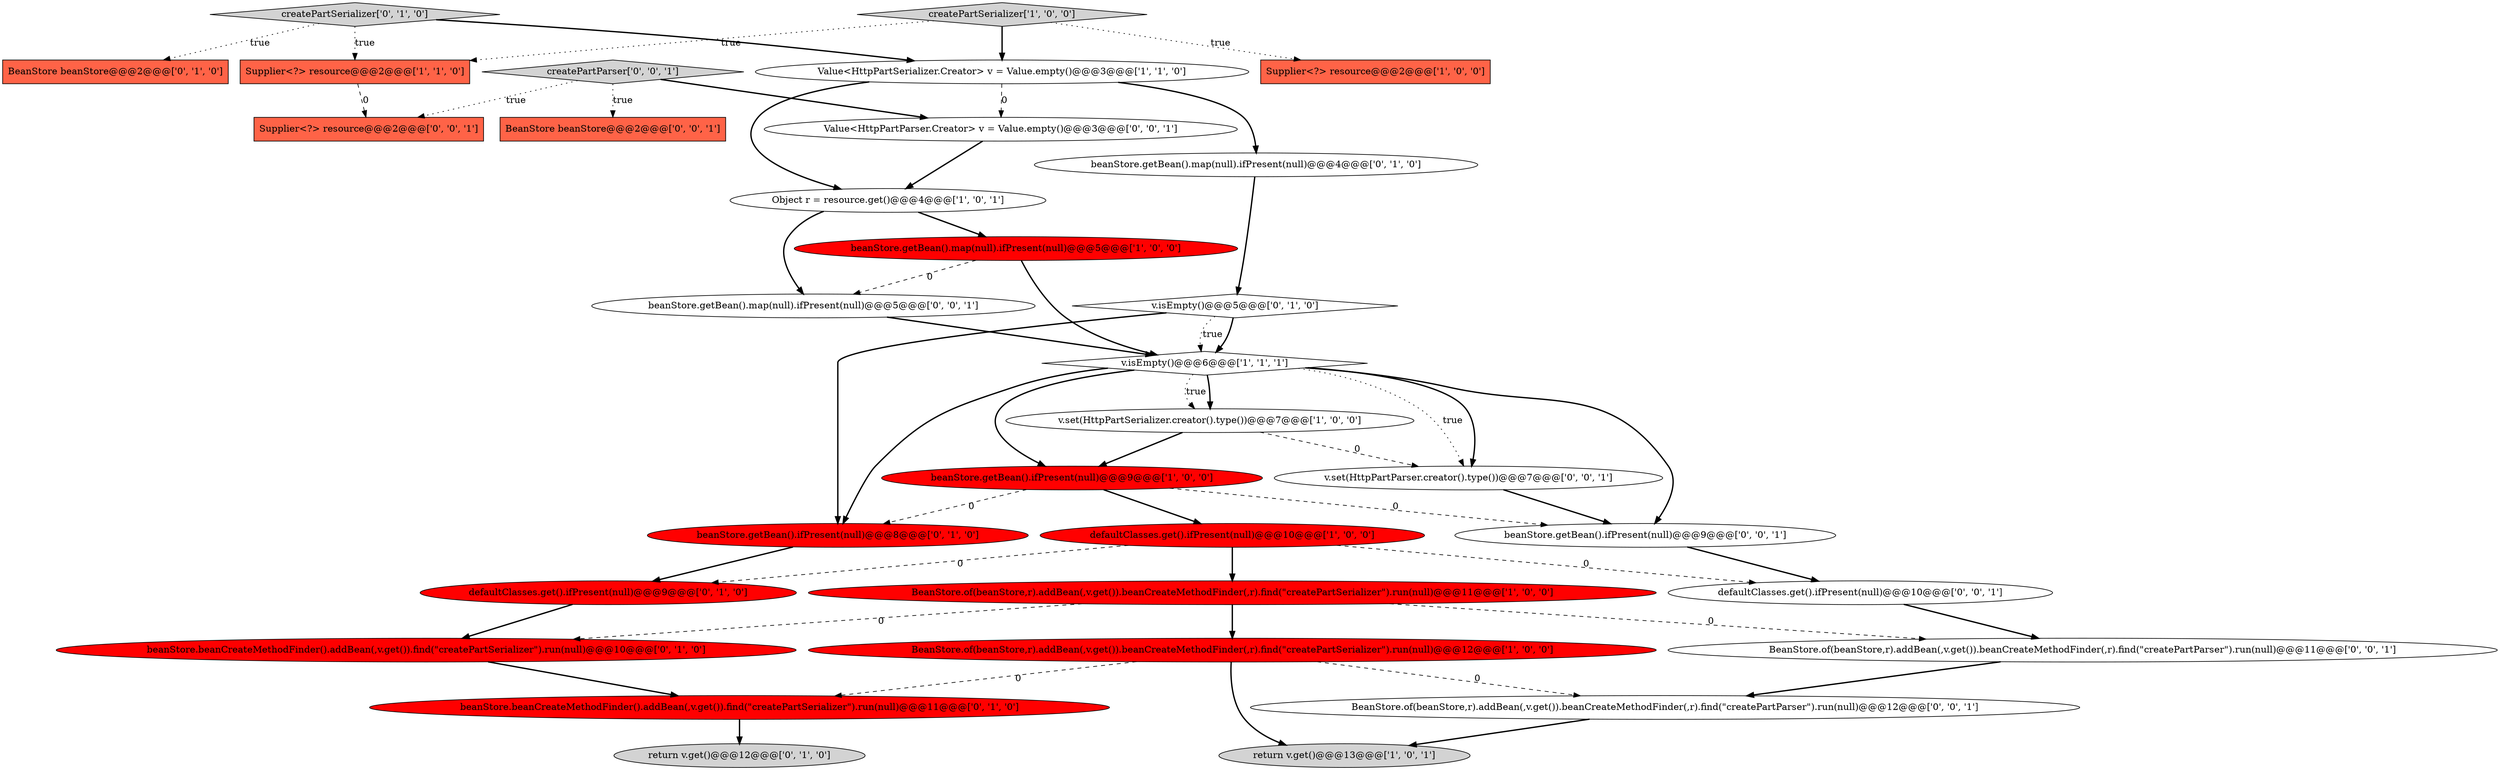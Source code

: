 digraph {
31 [style = filled, label = "Value<HttpPartParser.Creator> v = Value.empty()@@@3@@@['0', '0', '1']", fillcolor = white, shape = ellipse image = "AAA0AAABBB3BBB"];
5 [style = filled, label = "Value<HttpPartSerializer.Creator> v = Value.empty()@@@3@@@['1', '1', '0']", fillcolor = white, shape = ellipse image = "AAA0AAABBB1BBB"];
25 [style = filled, label = "v.set(HttpPartParser.creator().type())@@@7@@@['0', '0', '1']", fillcolor = white, shape = ellipse image = "AAA0AAABBB3BBB"];
27 [style = filled, label = "beanStore.getBean().ifPresent(null)@@@9@@@['0', '0', '1']", fillcolor = white, shape = ellipse image = "AAA0AAABBB3BBB"];
20 [style = filled, label = "beanStore.getBean().ifPresent(null)@@@8@@@['0', '1', '0']", fillcolor = red, shape = ellipse image = "AAA1AAABBB2BBB"];
16 [style = filled, label = "beanStore.beanCreateMethodFinder().addBean(,v.get()).find(\"createPartSerializer\").run(null)@@@11@@@['0', '1', '0']", fillcolor = red, shape = ellipse image = "AAA1AAABBB2BBB"];
18 [style = filled, label = "defaultClasses.get().ifPresent(null)@@@9@@@['0', '1', '0']", fillcolor = red, shape = ellipse image = "AAA1AAABBB2BBB"];
15 [style = filled, label = "v.isEmpty()@@@5@@@['0', '1', '0']", fillcolor = white, shape = diamond image = "AAA0AAABBB2BBB"];
30 [style = filled, label = "Supplier<?> resource@@@2@@@['0', '0', '1']", fillcolor = tomato, shape = box image = "AAA0AAABBB3BBB"];
21 [style = filled, label = "createPartSerializer['0', '1', '0']", fillcolor = lightgray, shape = diamond image = "AAA0AAABBB2BBB"];
29 [style = filled, label = "BeanStore.of(beanStore,r).addBean(,v.get()).beanCreateMethodFinder(,r).find(\"createPartParser\").run(null)@@@12@@@['0', '0', '1']", fillcolor = white, shape = ellipse image = "AAA0AAABBB3BBB"];
1 [style = filled, label = "v.set(HttpPartSerializer.creator().type())@@@7@@@['1', '0', '0']", fillcolor = white, shape = ellipse image = "AAA0AAABBB1BBB"];
9 [style = filled, label = "beanStore.getBean().ifPresent(null)@@@9@@@['1', '0', '0']", fillcolor = red, shape = ellipse image = "AAA1AAABBB1BBB"];
13 [style = filled, label = "BeanStore beanStore@@@2@@@['0', '1', '0']", fillcolor = tomato, shape = box image = "AAA0AAABBB2BBB"];
0 [style = filled, label = "BeanStore.of(beanStore,r).addBean(,v.get()).beanCreateMethodFinder(,r).find(\"createPartSerializer\").run(null)@@@11@@@['1', '0', '0']", fillcolor = red, shape = ellipse image = "AAA1AAABBB1BBB"];
10 [style = filled, label = "BeanStore.of(beanStore,r).addBean(,v.get()).beanCreateMethodFinder(,r).find(\"createPartSerializer\").run(null)@@@12@@@['1', '0', '0']", fillcolor = red, shape = ellipse image = "AAA1AAABBB1BBB"];
3 [style = filled, label = "return v.get()@@@13@@@['1', '0', '1']", fillcolor = lightgray, shape = ellipse image = "AAA0AAABBB1BBB"];
2 [style = filled, label = "v.isEmpty()@@@6@@@['1', '1', '1']", fillcolor = white, shape = diamond image = "AAA0AAABBB1BBB"];
23 [style = filled, label = "BeanStore.of(beanStore,r).addBean(,v.get()).beanCreateMethodFinder(,r).find(\"createPartParser\").run(null)@@@11@@@['0', '0', '1']", fillcolor = white, shape = ellipse image = "AAA0AAABBB3BBB"];
8 [style = filled, label = "Supplier<?> resource@@@2@@@['1', '1', '0']", fillcolor = tomato, shape = box image = "AAA0AAABBB1BBB"];
12 [style = filled, label = "Object r = resource.get()@@@4@@@['1', '0', '1']", fillcolor = white, shape = ellipse image = "AAA0AAABBB1BBB"];
22 [style = filled, label = "beanStore.getBean().map(null).ifPresent(null)@@@5@@@['0', '0', '1']", fillcolor = white, shape = ellipse image = "AAA0AAABBB3BBB"];
19 [style = filled, label = "beanStore.getBean().map(null).ifPresent(null)@@@4@@@['0', '1', '0']", fillcolor = white, shape = ellipse image = "AAA0AAABBB2BBB"];
11 [style = filled, label = "defaultClasses.get().ifPresent(null)@@@10@@@['1', '0', '0']", fillcolor = red, shape = ellipse image = "AAA1AAABBB1BBB"];
26 [style = filled, label = "createPartParser['0', '0', '1']", fillcolor = lightgray, shape = diamond image = "AAA0AAABBB3BBB"];
4 [style = filled, label = "beanStore.getBean().map(null).ifPresent(null)@@@5@@@['1', '0', '0']", fillcolor = red, shape = ellipse image = "AAA1AAABBB1BBB"];
6 [style = filled, label = "createPartSerializer['1', '0', '0']", fillcolor = lightgray, shape = diamond image = "AAA0AAABBB1BBB"];
14 [style = filled, label = "return v.get()@@@12@@@['0', '1', '0']", fillcolor = lightgray, shape = ellipse image = "AAA0AAABBB2BBB"];
7 [style = filled, label = "Supplier<?> resource@@@2@@@['1', '0', '0']", fillcolor = tomato, shape = box image = "AAA0AAABBB1BBB"];
17 [style = filled, label = "beanStore.beanCreateMethodFinder().addBean(,v.get()).find(\"createPartSerializer\").run(null)@@@10@@@['0', '1', '0']", fillcolor = red, shape = ellipse image = "AAA1AAABBB2BBB"];
28 [style = filled, label = "defaultClasses.get().ifPresent(null)@@@10@@@['0', '0', '1']", fillcolor = white, shape = ellipse image = "AAA0AAABBB3BBB"];
24 [style = filled, label = "BeanStore beanStore@@@2@@@['0', '0', '1']", fillcolor = tomato, shape = box image = "AAA0AAABBB3BBB"];
9->20 [style = dashed, label="0"];
15->2 [style = bold, label=""];
2->20 [style = bold, label=""];
22->2 [style = bold, label=""];
9->11 [style = bold, label=""];
2->1 [style = bold, label=""];
15->2 [style = dotted, label="true"];
27->28 [style = bold, label=""];
29->3 [style = bold, label=""];
21->8 [style = dotted, label="true"];
0->23 [style = dashed, label="0"];
18->17 [style = bold, label=""];
9->27 [style = dashed, label="0"];
10->3 [style = bold, label=""];
4->2 [style = bold, label=""];
2->9 [style = bold, label=""];
4->22 [style = dashed, label="0"];
10->29 [style = dashed, label="0"];
0->17 [style = dashed, label="0"];
31->12 [style = bold, label=""];
1->9 [style = bold, label=""];
2->25 [style = dotted, label="true"];
23->29 [style = bold, label=""];
20->18 [style = bold, label=""];
5->19 [style = bold, label=""];
21->5 [style = bold, label=""];
25->27 [style = bold, label=""];
6->5 [style = bold, label=""];
11->28 [style = dashed, label="0"];
0->10 [style = bold, label=""];
11->0 [style = bold, label=""];
26->31 [style = bold, label=""];
12->4 [style = bold, label=""];
5->12 [style = bold, label=""];
26->30 [style = dotted, label="true"];
28->23 [style = bold, label=""];
2->1 [style = dotted, label="true"];
15->20 [style = bold, label=""];
6->8 [style = dotted, label="true"];
11->18 [style = dashed, label="0"];
26->24 [style = dotted, label="true"];
6->7 [style = dotted, label="true"];
5->31 [style = dashed, label="0"];
2->27 [style = bold, label=""];
16->14 [style = bold, label=""];
21->13 [style = dotted, label="true"];
8->30 [style = dashed, label="0"];
10->16 [style = dashed, label="0"];
19->15 [style = bold, label=""];
1->25 [style = dashed, label="0"];
2->25 [style = bold, label=""];
12->22 [style = bold, label=""];
17->16 [style = bold, label=""];
}
